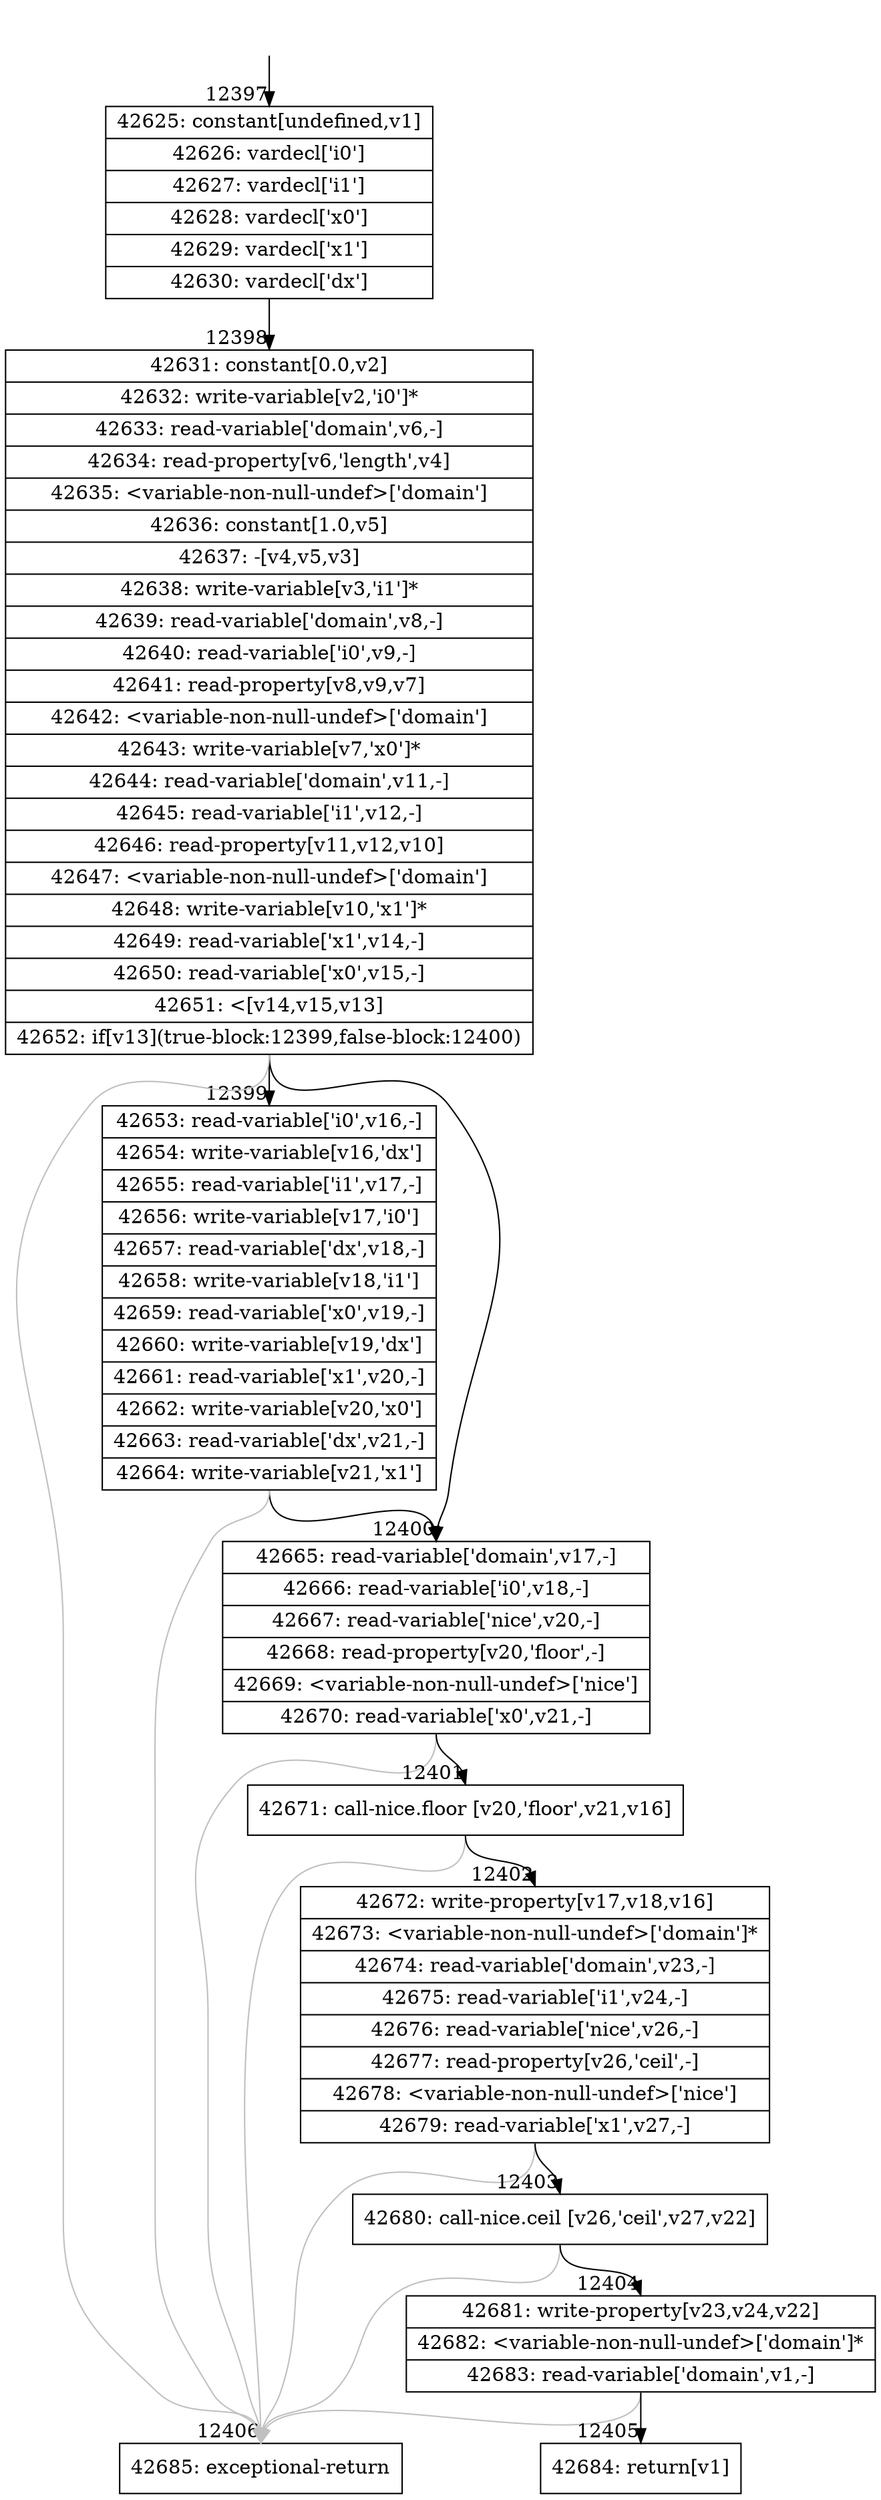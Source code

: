 digraph {
rankdir="TD"
BB_entry1144[shape=none,label=""];
BB_entry1144 -> BB12397 [tailport=s, headport=n, headlabel="    12397"]
BB12397 [shape=record label="{42625: constant[undefined,v1]|42626: vardecl['i0']|42627: vardecl['i1']|42628: vardecl['x0']|42629: vardecl['x1']|42630: vardecl['dx']}" ] 
BB12397 -> BB12398 [tailport=s, headport=n, headlabel="      12398"]
BB12398 [shape=record label="{42631: constant[0.0,v2]|42632: write-variable[v2,'i0']*|42633: read-variable['domain',v6,-]|42634: read-property[v6,'length',v4]|42635: \<variable-non-null-undef\>['domain']|42636: constant[1.0,v5]|42637: -[v4,v5,v3]|42638: write-variable[v3,'i1']*|42639: read-variable['domain',v8,-]|42640: read-variable['i0',v9,-]|42641: read-property[v8,v9,v7]|42642: \<variable-non-null-undef\>['domain']|42643: write-variable[v7,'x0']*|42644: read-variable['domain',v11,-]|42645: read-variable['i1',v12,-]|42646: read-property[v11,v12,v10]|42647: \<variable-non-null-undef\>['domain']|42648: write-variable[v10,'x1']*|42649: read-variable['x1',v14,-]|42650: read-variable['x0',v15,-]|42651: \<[v14,v15,v13]|42652: if[v13](true-block:12399,false-block:12400)}" ] 
BB12398 -> BB12399 [tailport=s, headport=n, headlabel="      12399"]
BB12398 -> BB12400 [tailport=s, headport=n, headlabel="      12400"]
BB12398 -> BB12406 [tailport=s, headport=n, color=gray, headlabel="      12406"]
BB12399 [shape=record label="{42653: read-variable['i0',v16,-]|42654: write-variable[v16,'dx']|42655: read-variable['i1',v17,-]|42656: write-variable[v17,'i0']|42657: read-variable['dx',v18,-]|42658: write-variable[v18,'i1']|42659: read-variable['x0',v19,-]|42660: write-variable[v19,'dx']|42661: read-variable['x1',v20,-]|42662: write-variable[v20,'x0']|42663: read-variable['dx',v21,-]|42664: write-variable[v21,'x1']}" ] 
BB12399 -> BB12400 [tailport=s, headport=n]
BB12399 -> BB12406 [tailport=s, headport=n, color=gray]
BB12400 [shape=record label="{42665: read-variable['domain',v17,-]|42666: read-variable['i0',v18,-]|42667: read-variable['nice',v20,-]|42668: read-property[v20,'floor',-]|42669: \<variable-non-null-undef\>['nice']|42670: read-variable['x0',v21,-]}" ] 
BB12400 -> BB12401 [tailport=s, headport=n, headlabel="      12401"]
BB12400 -> BB12406 [tailport=s, headport=n, color=gray]
BB12401 [shape=record label="{42671: call-nice.floor [v20,'floor',v21,v16]}" ] 
BB12401 -> BB12402 [tailport=s, headport=n, headlabel="      12402"]
BB12401 -> BB12406 [tailport=s, headport=n, color=gray]
BB12402 [shape=record label="{42672: write-property[v17,v18,v16]|42673: \<variable-non-null-undef\>['domain']*|42674: read-variable['domain',v23,-]|42675: read-variable['i1',v24,-]|42676: read-variable['nice',v26,-]|42677: read-property[v26,'ceil',-]|42678: \<variable-non-null-undef\>['nice']|42679: read-variable['x1',v27,-]}" ] 
BB12402 -> BB12403 [tailport=s, headport=n, headlabel="      12403"]
BB12402 -> BB12406 [tailport=s, headport=n, color=gray]
BB12403 [shape=record label="{42680: call-nice.ceil [v26,'ceil',v27,v22]}" ] 
BB12403 -> BB12404 [tailport=s, headport=n, headlabel="      12404"]
BB12403 -> BB12406 [tailport=s, headport=n, color=gray]
BB12404 [shape=record label="{42681: write-property[v23,v24,v22]|42682: \<variable-non-null-undef\>['domain']*|42683: read-variable['domain',v1,-]}" ] 
BB12404 -> BB12405 [tailport=s, headport=n, headlabel="      12405"]
BB12404 -> BB12406 [tailport=s, headport=n, color=gray]
BB12405 [shape=record label="{42684: return[v1]}" ] 
BB12406 [shape=record label="{42685: exceptional-return}" ] 
//#$~ 7451
}
